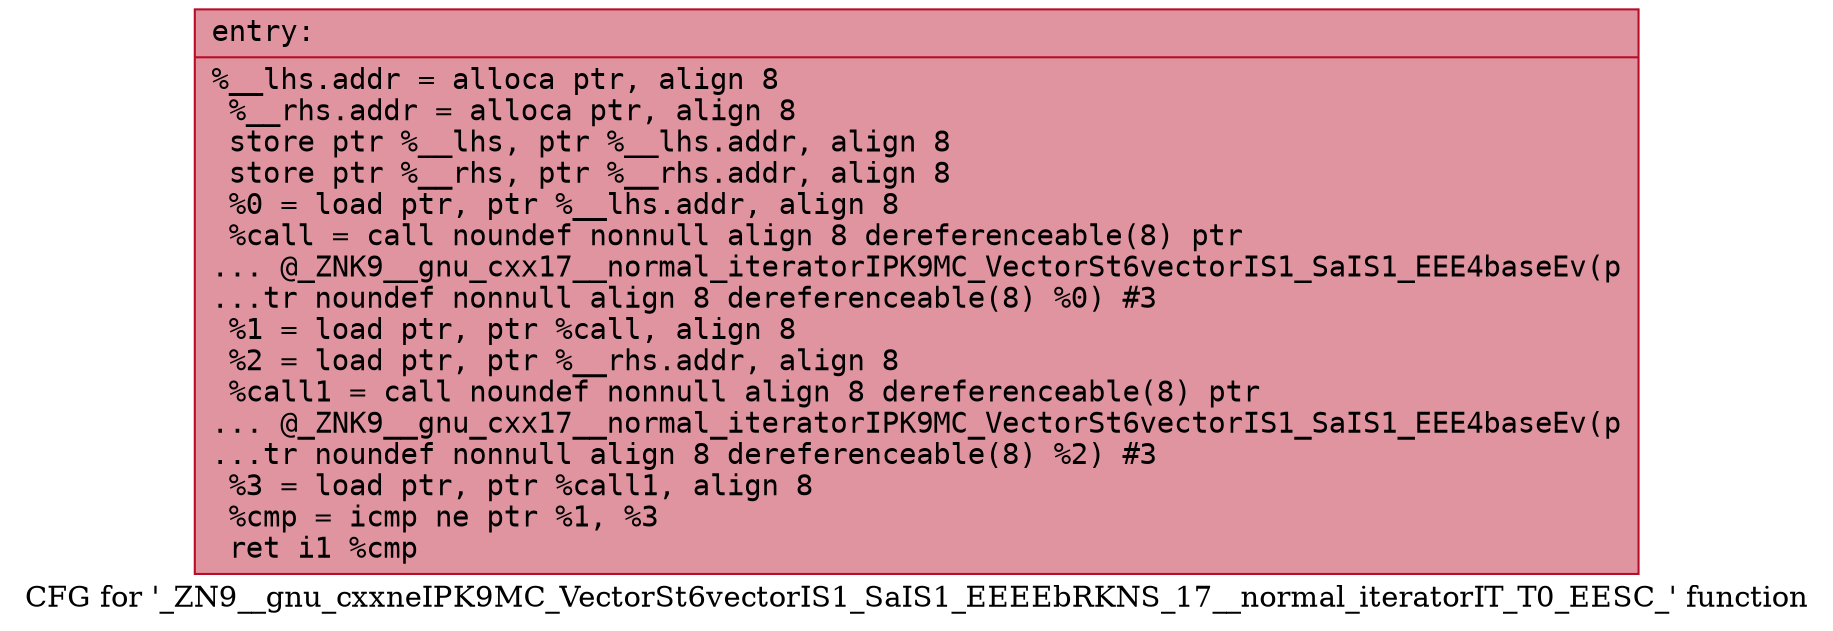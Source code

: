 digraph "CFG for '_ZN9__gnu_cxxneIPK9MC_VectorSt6vectorIS1_SaIS1_EEEEbRKNS_17__normal_iteratorIT_T0_EESC_' function" {
	label="CFG for '_ZN9__gnu_cxxneIPK9MC_VectorSt6vectorIS1_SaIS1_EEEEbRKNS_17__normal_iteratorIT_T0_EESC_' function";

	Node0x55dab48664f0 [shape=record,color="#b70d28ff", style=filled, fillcolor="#b70d2870" fontname="Courier",label="{entry:\l|  %__lhs.addr = alloca ptr, align 8\l  %__rhs.addr = alloca ptr, align 8\l  store ptr %__lhs, ptr %__lhs.addr, align 8\l  store ptr %__rhs, ptr %__rhs.addr, align 8\l  %0 = load ptr, ptr %__lhs.addr, align 8\l  %call = call noundef nonnull align 8 dereferenceable(8) ptr\l... @_ZNK9__gnu_cxx17__normal_iteratorIPK9MC_VectorSt6vectorIS1_SaIS1_EEE4baseEv(p\l...tr noundef nonnull align 8 dereferenceable(8) %0) #3\l  %1 = load ptr, ptr %call, align 8\l  %2 = load ptr, ptr %__rhs.addr, align 8\l  %call1 = call noundef nonnull align 8 dereferenceable(8) ptr\l... @_ZNK9__gnu_cxx17__normal_iteratorIPK9MC_VectorSt6vectorIS1_SaIS1_EEE4baseEv(p\l...tr noundef nonnull align 8 dereferenceable(8) %2) #3\l  %3 = load ptr, ptr %call1, align 8\l  %cmp = icmp ne ptr %1, %3\l  ret i1 %cmp\l}"];
}

